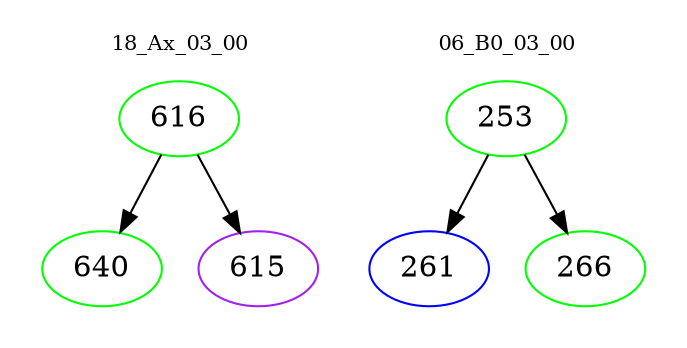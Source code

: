 digraph{
subgraph cluster_0 {
color = white
label = "18_Ax_03_00";
fontsize=10;
T0_616 [label="616", color="green"]
T0_616 -> T0_640 [color="black"]
T0_640 [label="640", color="green"]
T0_616 -> T0_615 [color="black"]
T0_615 [label="615", color="purple"]
}
subgraph cluster_1 {
color = white
label = "06_B0_03_00";
fontsize=10;
T1_253 [label="253", color="green"]
T1_253 -> T1_261 [color="black"]
T1_261 [label="261", color="blue"]
T1_253 -> T1_266 [color="black"]
T1_266 [label="266", color="green"]
}
}
